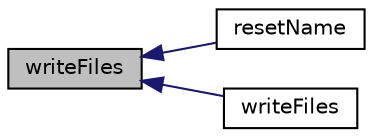 digraph "writeFiles"
{
  bgcolor="transparent";
  edge [fontname="Helvetica",fontsize="10",labelfontname="Helvetica",labelfontsize="10"];
  node [fontname="Helvetica",fontsize="10",shape=record];
  rankdir="LR";
  Node1 [label="writeFiles",height=0.2,width=0.4,color="black", fillcolor="grey75", style="filled", fontcolor="black"];
  Node1 -> Node2 [dir="back",color="midnightblue",fontsize="10",style="solid",fontname="Helvetica"];
  Node2 [label="resetName",height=0.2,width=0.4,color="black",URL="$a02986.html#a6894dffdeb99ba61b3aa606e75a8ab47",tooltip="Reset the list of names to a single name entry. "];
  Node1 -> Node3 [dir="back",color="midnightblue",fontsize="10",style="solid",fontname="Helvetica"];
  Node3 [label="writeFiles",height=0.2,width=0.4,color="black",URL="$a02986.html#ac58bed74f2e89d907566b4c8e38bd0f3",tooltip="Construct from name, Time, dictionary and prefix. "];
}
